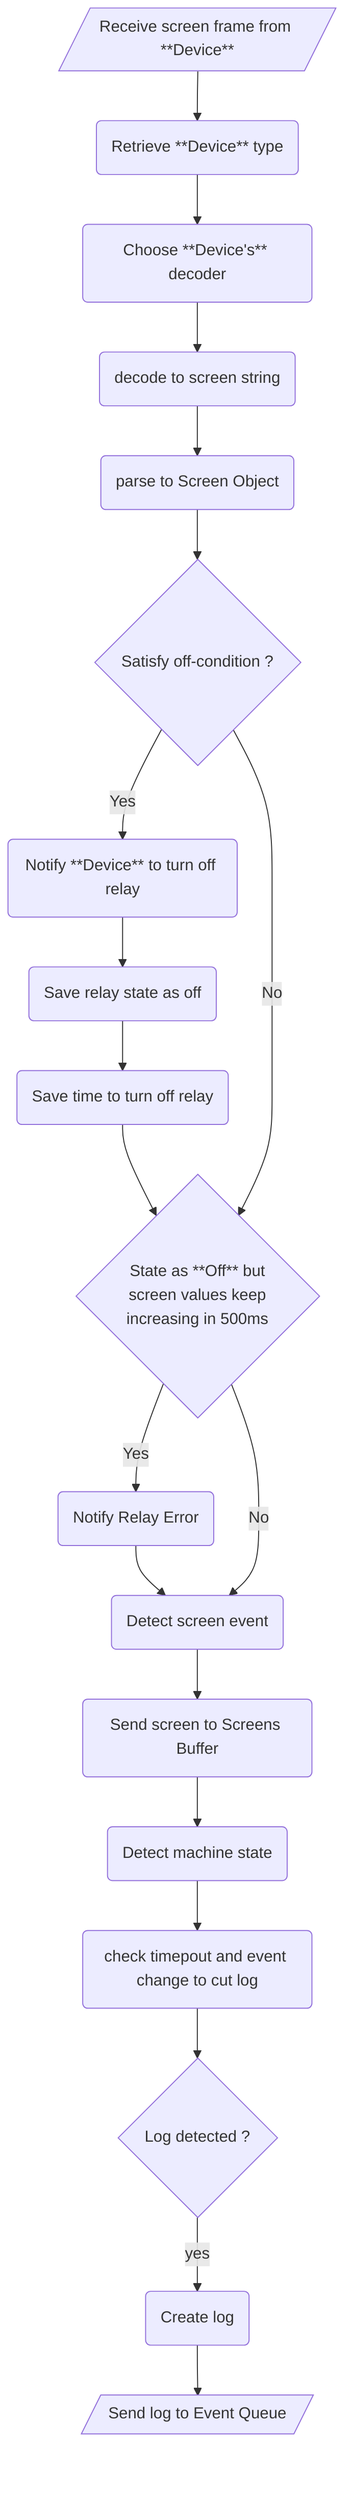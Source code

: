 flowchart TD

  id2[/Receive screen frame from **Device**/]
  --> id3(Retrieve **Device** type)
  --> id4(Choose **Device's** decoder )
  --> id5(decode to screen string)
  --> id6(parse to Screen Object)
  --> id20{Satisfy off-condition ?}

  id20 --"Yes"--> id22(Notify **Device** to turn off relay) --> id25(Save relay state as off) --> id30(Save time to turn off relay) -->id26

  id26{State as **Off** but <br/> screen values keep <br/> increasing in 500ms} --Yes--> id27(Notify Relay Error) --> id7

  id20--"No"--> id26

  id26--"No"--> id7

   id7(Detect screen event)
  --> id8(Send screen to Screens Buffer)
  --> id9(Detect machine state)
  --> id10(check timepout and event change to cut log)
  --> id11{Log detected ?}
  --yes--> id12(Create log) --> id13[/Send log to Event Queue/]